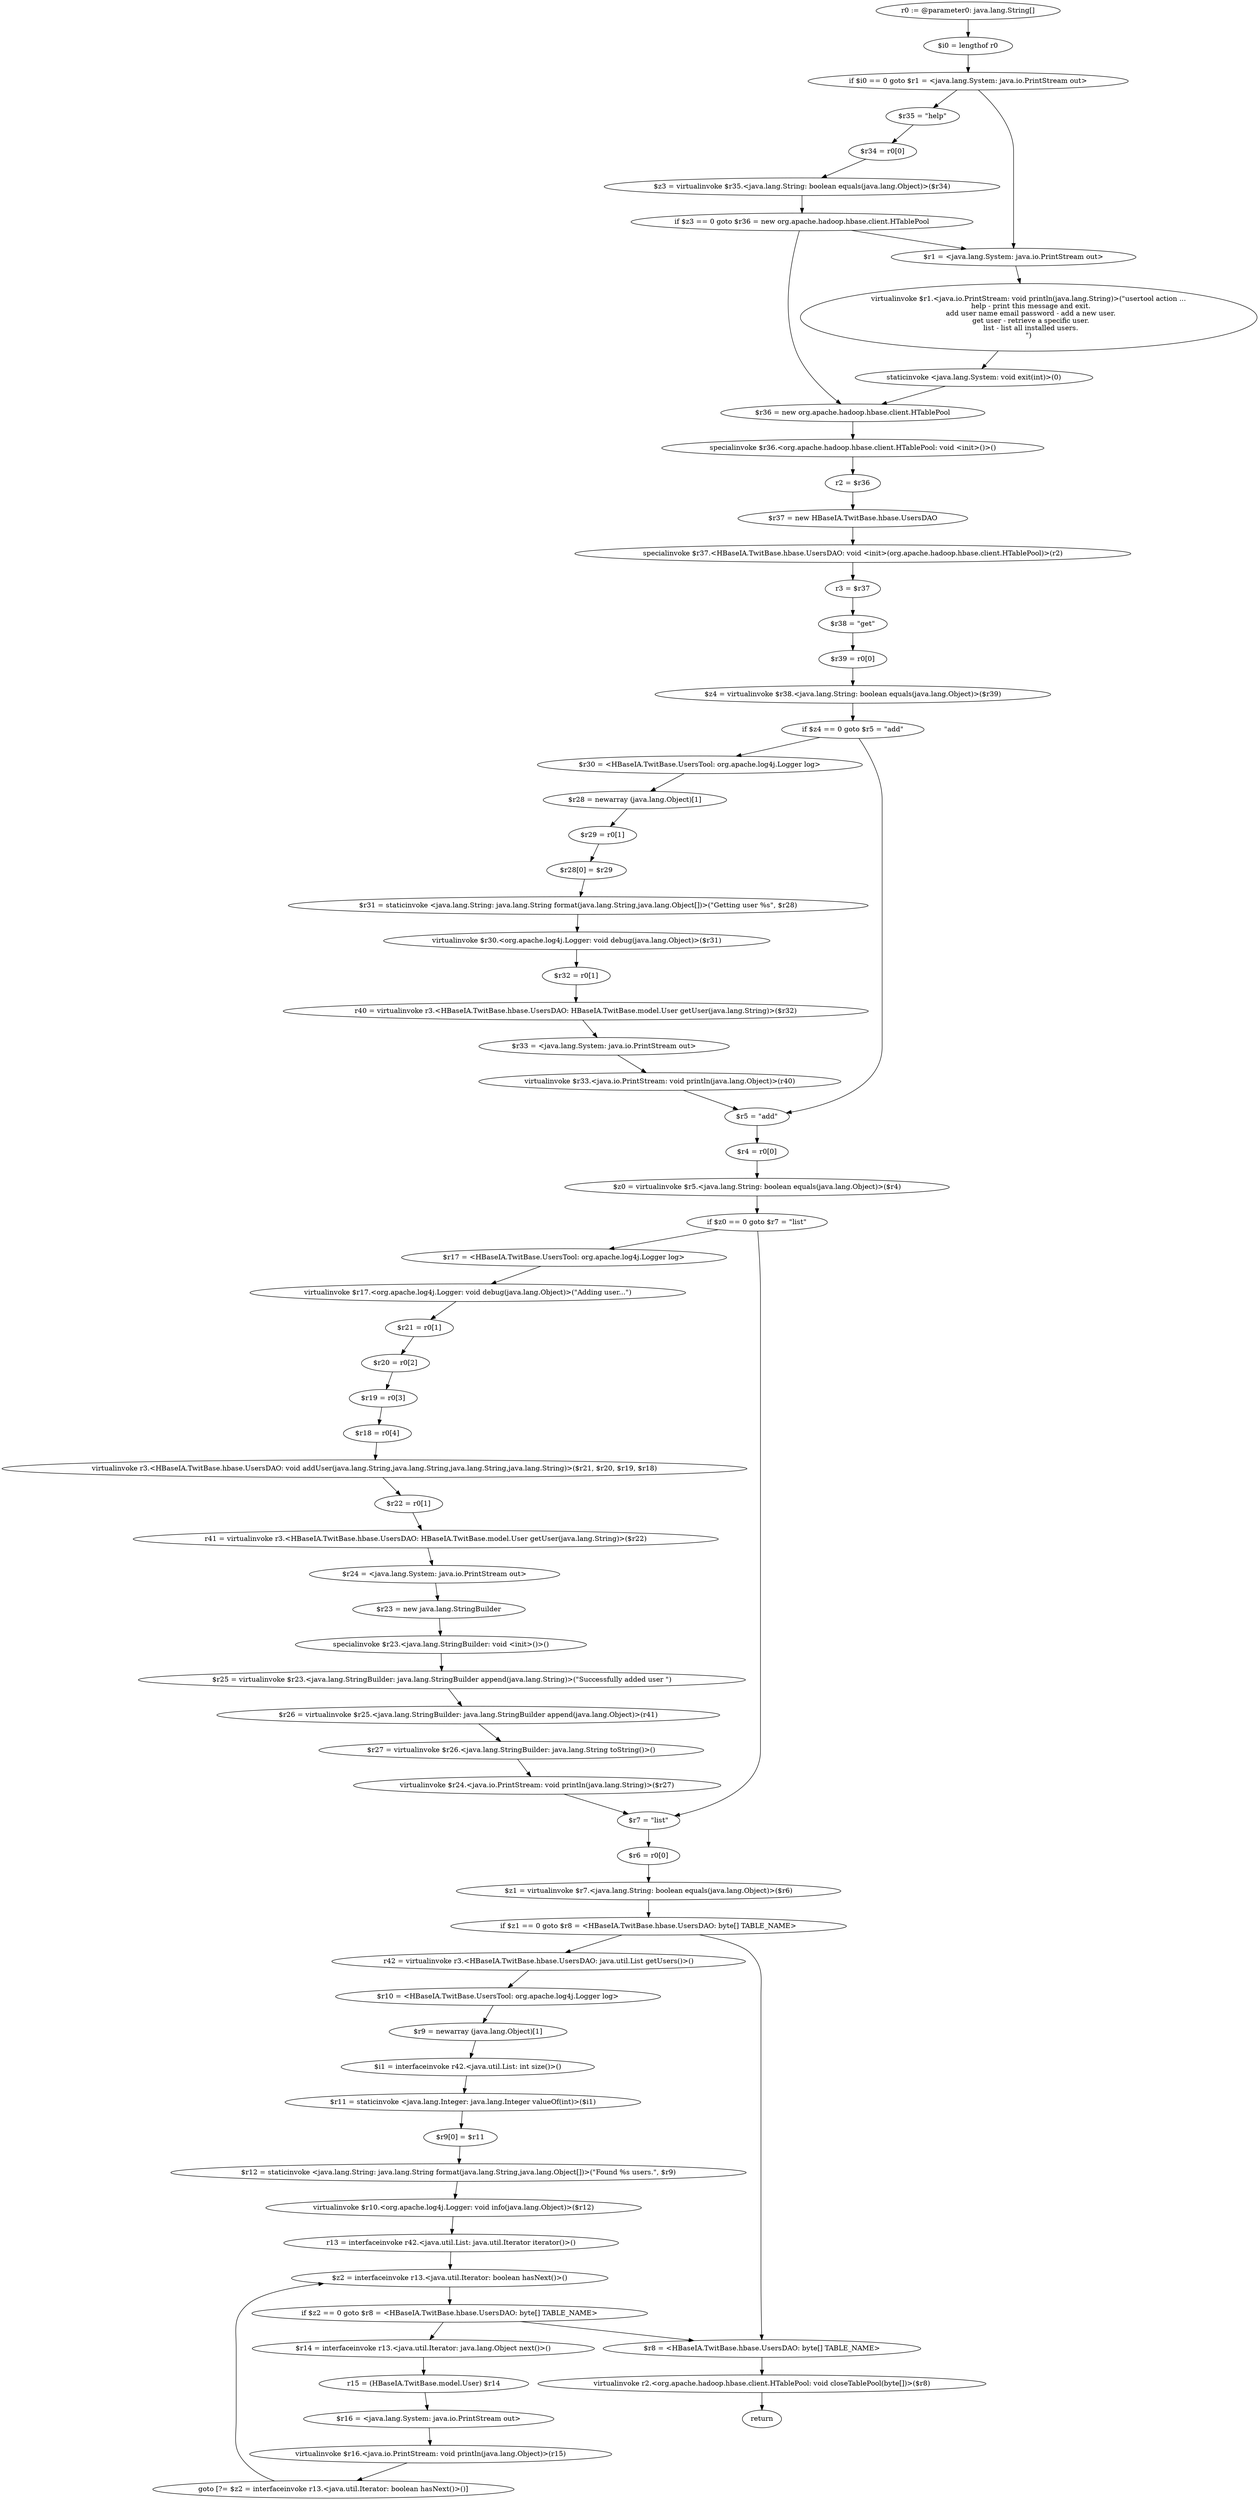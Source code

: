 digraph "unitGraph" {
    "r0 := @parameter0: java.lang.String[]"
    "$i0 = lengthof r0"
    "if $i0 == 0 goto $r1 = <java.lang.System: java.io.PrintStream out>"
    "$r35 = \"help\""
    "$r34 = r0[0]"
    "$z3 = virtualinvoke $r35.<java.lang.String: boolean equals(java.lang.Object)>($r34)"
    "if $z3 == 0 goto $r36 = new org.apache.hadoop.hbase.client.HTablePool"
    "$r1 = <java.lang.System: java.io.PrintStream out>"
    "virtualinvoke $r1.<java.io.PrintStream: void println(java.lang.String)>(\"usertool action ...\n  help - print this message and exit.\n  add user name email password - add a new user.\n  get user - retrieve a specific user.\n  list - list all installed users.\n\")"
    "staticinvoke <java.lang.System: void exit(int)>(0)"
    "$r36 = new org.apache.hadoop.hbase.client.HTablePool"
    "specialinvoke $r36.<org.apache.hadoop.hbase.client.HTablePool: void <init>()>()"
    "r2 = $r36"
    "$r37 = new HBaseIA.TwitBase.hbase.UsersDAO"
    "specialinvoke $r37.<HBaseIA.TwitBase.hbase.UsersDAO: void <init>(org.apache.hadoop.hbase.client.HTablePool)>(r2)"
    "r3 = $r37"
    "$r38 = \"get\""
    "$r39 = r0[0]"
    "$z4 = virtualinvoke $r38.<java.lang.String: boolean equals(java.lang.Object)>($r39)"
    "if $z4 == 0 goto $r5 = \"add\""
    "$r30 = <HBaseIA.TwitBase.UsersTool: org.apache.log4j.Logger log>"
    "$r28 = newarray (java.lang.Object)[1]"
    "$r29 = r0[1]"
    "$r28[0] = $r29"
    "$r31 = staticinvoke <java.lang.String: java.lang.String format(java.lang.String,java.lang.Object[])>(\"Getting user %s\", $r28)"
    "virtualinvoke $r30.<org.apache.log4j.Logger: void debug(java.lang.Object)>($r31)"
    "$r32 = r0[1]"
    "r40 = virtualinvoke r3.<HBaseIA.TwitBase.hbase.UsersDAO: HBaseIA.TwitBase.model.User getUser(java.lang.String)>($r32)"
    "$r33 = <java.lang.System: java.io.PrintStream out>"
    "virtualinvoke $r33.<java.io.PrintStream: void println(java.lang.Object)>(r40)"
    "$r5 = \"add\""
    "$r4 = r0[0]"
    "$z0 = virtualinvoke $r5.<java.lang.String: boolean equals(java.lang.Object)>($r4)"
    "if $z0 == 0 goto $r7 = \"list\""
    "$r17 = <HBaseIA.TwitBase.UsersTool: org.apache.log4j.Logger log>"
    "virtualinvoke $r17.<org.apache.log4j.Logger: void debug(java.lang.Object)>(\"Adding user...\")"
    "$r21 = r0[1]"
    "$r20 = r0[2]"
    "$r19 = r0[3]"
    "$r18 = r0[4]"
    "virtualinvoke r3.<HBaseIA.TwitBase.hbase.UsersDAO: void addUser(java.lang.String,java.lang.String,java.lang.String,java.lang.String)>($r21, $r20, $r19, $r18)"
    "$r22 = r0[1]"
    "r41 = virtualinvoke r3.<HBaseIA.TwitBase.hbase.UsersDAO: HBaseIA.TwitBase.model.User getUser(java.lang.String)>($r22)"
    "$r24 = <java.lang.System: java.io.PrintStream out>"
    "$r23 = new java.lang.StringBuilder"
    "specialinvoke $r23.<java.lang.StringBuilder: void <init>()>()"
    "$r25 = virtualinvoke $r23.<java.lang.StringBuilder: java.lang.StringBuilder append(java.lang.String)>(\"Successfully added user \")"
    "$r26 = virtualinvoke $r25.<java.lang.StringBuilder: java.lang.StringBuilder append(java.lang.Object)>(r41)"
    "$r27 = virtualinvoke $r26.<java.lang.StringBuilder: java.lang.String toString()>()"
    "virtualinvoke $r24.<java.io.PrintStream: void println(java.lang.String)>($r27)"
    "$r7 = \"list\""
    "$r6 = r0[0]"
    "$z1 = virtualinvoke $r7.<java.lang.String: boolean equals(java.lang.Object)>($r6)"
    "if $z1 == 0 goto $r8 = <HBaseIA.TwitBase.hbase.UsersDAO: byte[] TABLE_NAME>"
    "r42 = virtualinvoke r3.<HBaseIA.TwitBase.hbase.UsersDAO: java.util.List getUsers()>()"
    "$r10 = <HBaseIA.TwitBase.UsersTool: org.apache.log4j.Logger log>"
    "$r9 = newarray (java.lang.Object)[1]"
    "$i1 = interfaceinvoke r42.<java.util.List: int size()>()"
    "$r11 = staticinvoke <java.lang.Integer: java.lang.Integer valueOf(int)>($i1)"
    "$r9[0] = $r11"
    "$r12 = staticinvoke <java.lang.String: java.lang.String format(java.lang.String,java.lang.Object[])>(\"Found %s users.\", $r9)"
    "virtualinvoke $r10.<org.apache.log4j.Logger: void info(java.lang.Object)>($r12)"
    "r13 = interfaceinvoke r42.<java.util.List: java.util.Iterator iterator()>()"
    "$z2 = interfaceinvoke r13.<java.util.Iterator: boolean hasNext()>()"
    "if $z2 == 0 goto $r8 = <HBaseIA.TwitBase.hbase.UsersDAO: byte[] TABLE_NAME>"
    "$r14 = interfaceinvoke r13.<java.util.Iterator: java.lang.Object next()>()"
    "r15 = (HBaseIA.TwitBase.model.User) $r14"
    "$r16 = <java.lang.System: java.io.PrintStream out>"
    "virtualinvoke $r16.<java.io.PrintStream: void println(java.lang.Object)>(r15)"
    "goto [?= $z2 = interfaceinvoke r13.<java.util.Iterator: boolean hasNext()>()]"
    "$r8 = <HBaseIA.TwitBase.hbase.UsersDAO: byte[] TABLE_NAME>"
    "virtualinvoke r2.<org.apache.hadoop.hbase.client.HTablePool: void closeTablePool(byte[])>($r8)"
    "return"
    "r0 := @parameter0: java.lang.String[]"->"$i0 = lengthof r0";
    "$i0 = lengthof r0"->"if $i0 == 0 goto $r1 = <java.lang.System: java.io.PrintStream out>";
    "if $i0 == 0 goto $r1 = <java.lang.System: java.io.PrintStream out>"->"$r35 = \"help\"";
    "if $i0 == 0 goto $r1 = <java.lang.System: java.io.PrintStream out>"->"$r1 = <java.lang.System: java.io.PrintStream out>";
    "$r35 = \"help\""->"$r34 = r0[0]";
    "$r34 = r0[0]"->"$z3 = virtualinvoke $r35.<java.lang.String: boolean equals(java.lang.Object)>($r34)";
    "$z3 = virtualinvoke $r35.<java.lang.String: boolean equals(java.lang.Object)>($r34)"->"if $z3 == 0 goto $r36 = new org.apache.hadoop.hbase.client.HTablePool";
    "if $z3 == 0 goto $r36 = new org.apache.hadoop.hbase.client.HTablePool"->"$r1 = <java.lang.System: java.io.PrintStream out>";
    "if $z3 == 0 goto $r36 = new org.apache.hadoop.hbase.client.HTablePool"->"$r36 = new org.apache.hadoop.hbase.client.HTablePool";
    "$r1 = <java.lang.System: java.io.PrintStream out>"->"virtualinvoke $r1.<java.io.PrintStream: void println(java.lang.String)>(\"usertool action ...\n  help - print this message and exit.\n  add user name email password - add a new user.\n  get user - retrieve a specific user.\n  list - list all installed users.\n\")";
    "virtualinvoke $r1.<java.io.PrintStream: void println(java.lang.String)>(\"usertool action ...\n  help - print this message and exit.\n  add user name email password - add a new user.\n  get user - retrieve a specific user.\n  list - list all installed users.\n\")"->"staticinvoke <java.lang.System: void exit(int)>(0)";
    "staticinvoke <java.lang.System: void exit(int)>(0)"->"$r36 = new org.apache.hadoop.hbase.client.HTablePool";
    "$r36 = new org.apache.hadoop.hbase.client.HTablePool"->"specialinvoke $r36.<org.apache.hadoop.hbase.client.HTablePool: void <init>()>()";
    "specialinvoke $r36.<org.apache.hadoop.hbase.client.HTablePool: void <init>()>()"->"r2 = $r36";
    "r2 = $r36"->"$r37 = new HBaseIA.TwitBase.hbase.UsersDAO";
    "$r37 = new HBaseIA.TwitBase.hbase.UsersDAO"->"specialinvoke $r37.<HBaseIA.TwitBase.hbase.UsersDAO: void <init>(org.apache.hadoop.hbase.client.HTablePool)>(r2)";
    "specialinvoke $r37.<HBaseIA.TwitBase.hbase.UsersDAO: void <init>(org.apache.hadoop.hbase.client.HTablePool)>(r2)"->"r3 = $r37";
    "r3 = $r37"->"$r38 = \"get\"";
    "$r38 = \"get\""->"$r39 = r0[0]";
    "$r39 = r0[0]"->"$z4 = virtualinvoke $r38.<java.lang.String: boolean equals(java.lang.Object)>($r39)";
    "$z4 = virtualinvoke $r38.<java.lang.String: boolean equals(java.lang.Object)>($r39)"->"if $z4 == 0 goto $r5 = \"add\"";
    "if $z4 == 0 goto $r5 = \"add\""->"$r30 = <HBaseIA.TwitBase.UsersTool: org.apache.log4j.Logger log>";
    "if $z4 == 0 goto $r5 = \"add\""->"$r5 = \"add\"";
    "$r30 = <HBaseIA.TwitBase.UsersTool: org.apache.log4j.Logger log>"->"$r28 = newarray (java.lang.Object)[1]";
    "$r28 = newarray (java.lang.Object)[1]"->"$r29 = r0[1]";
    "$r29 = r0[1]"->"$r28[0] = $r29";
    "$r28[0] = $r29"->"$r31 = staticinvoke <java.lang.String: java.lang.String format(java.lang.String,java.lang.Object[])>(\"Getting user %s\", $r28)";
    "$r31 = staticinvoke <java.lang.String: java.lang.String format(java.lang.String,java.lang.Object[])>(\"Getting user %s\", $r28)"->"virtualinvoke $r30.<org.apache.log4j.Logger: void debug(java.lang.Object)>($r31)";
    "virtualinvoke $r30.<org.apache.log4j.Logger: void debug(java.lang.Object)>($r31)"->"$r32 = r0[1]";
    "$r32 = r0[1]"->"r40 = virtualinvoke r3.<HBaseIA.TwitBase.hbase.UsersDAO: HBaseIA.TwitBase.model.User getUser(java.lang.String)>($r32)";
    "r40 = virtualinvoke r3.<HBaseIA.TwitBase.hbase.UsersDAO: HBaseIA.TwitBase.model.User getUser(java.lang.String)>($r32)"->"$r33 = <java.lang.System: java.io.PrintStream out>";
    "$r33 = <java.lang.System: java.io.PrintStream out>"->"virtualinvoke $r33.<java.io.PrintStream: void println(java.lang.Object)>(r40)";
    "virtualinvoke $r33.<java.io.PrintStream: void println(java.lang.Object)>(r40)"->"$r5 = \"add\"";
    "$r5 = \"add\""->"$r4 = r0[0]";
    "$r4 = r0[0]"->"$z0 = virtualinvoke $r5.<java.lang.String: boolean equals(java.lang.Object)>($r4)";
    "$z0 = virtualinvoke $r5.<java.lang.String: boolean equals(java.lang.Object)>($r4)"->"if $z0 == 0 goto $r7 = \"list\"";
    "if $z0 == 0 goto $r7 = \"list\""->"$r17 = <HBaseIA.TwitBase.UsersTool: org.apache.log4j.Logger log>";
    "if $z0 == 0 goto $r7 = \"list\""->"$r7 = \"list\"";
    "$r17 = <HBaseIA.TwitBase.UsersTool: org.apache.log4j.Logger log>"->"virtualinvoke $r17.<org.apache.log4j.Logger: void debug(java.lang.Object)>(\"Adding user...\")";
    "virtualinvoke $r17.<org.apache.log4j.Logger: void debug(java.lang.Object)>(\"Adding user...\")"->"$r21 = r0[1]";
    "$r21 = r0[1]"->"$r20 = r0[2]";
    "$r20 = r0[2]"->"$r19 = r0[3]";
    "$r19 = r0[3]"->"$r18 = r0[4]";
    "$r18 = r0[4]"->"virtualinvoke r3.<HBaseIA.TwitBase.hbase.UsersDAO: void addUser(java.lang.String,java.lang.String,java.lang.String,java.lang.String)>($r21, $r20, $r19, $r18)";
    "virtualinvoke r3.<HBaseIA.TwitBase.hbase.UsersDAO: void addUser(java.lang.String,java.lang.String,java.lang.String,java.lang.String)>($r21, $r20, $r19, $r18)"->"$r22 = r0[1]";
    "$r22 = r0[1]"->"r41 = virtualinvoke r3.<HBaseIA.TwitBase.hbase.UsersDAO: HBaseIA.TwitBase.model.User getUser(java.lang.String)>($r22)";
    "r41 = virtualinvoke r3.<HBaseIA.TwitBase.hbase.UsersDAO: HBaseIA.TwitBase.model.User getUser(java.lang.String)>($r22)"->"$r24 = <java.lang.System: java.io.PrintStream out>";
    "$r24 = <java.lang.System: java.io.PrintStream out>"->"$r23 = new java.lang.StringBuilder";
    "$r23 = new java.lang.StringBuilder"->"specialinvoke $r23.<java.lang.StringBuilder: void <init>()>()";
    "specialinvoke $r23.<java.lang.StringBuilder: void <init>()>()"->"$r25 = virtualinvoke $r23.<java.lang.StringBuilder: java.lang.StringBuilder append(java.lang.String)>(\"Successfully added user \")";
    "$r25 = virtualinvoke $r23.<java.lang.StringBuilder: java.lang.StringBuilder append(java.lang.String)>(\"Successfully added user \")"->"$r26 = virtualinvoke $r25.<java.lang.StringBuilder: java.lang.StringBuilder append(java.lang.Object)>(r41)";
    "$r26 = virtualinvoke $r25.<java.lang.StringBuilder: java.lang.StringBuilder append(java.lang.Object)>(r41)"->"$r27 = virtualinvoke $r26.<java.lang.StringBuilder: java.lang.String toString()>()";
    "$r27 = virtualinvoke $r26.<java.lang.StringBuilder: java.lang.String toString()>()"->"virtualinvoke $r24.<java.io.PrintStream: void println(java.lang.String)>($r27)";
    "virtualinvoke $r24.<java.io.PrintStream: void println(java.lang.String)>($r27)"->"$r7 = \"list\"";
    "$r7 = \"list\""->"$r6 = r0[0]";
    "$r6 = r0[0]"->"$z1 = virtualinvoke $r7.<java.lang.String: boolean equals(java.lang.Object)>($r6)";
    "$z1 = virtualinvoke $r7.<java.lang.String: boolean equals(java.lang.Object)>($r6)"->"if $z1 == 0 goto $r8 = <HBaseIA.TwitBase.hbase.UsersDAO: byte[] TABLE_NAME>";
    "if $z1 == 0 goto $r8 = <HBaseIA.TwitBase.hbase.UsersDAO: byte[] TABLE_NAME>"->"r42 = virtualinvoke r3.<HBaseIA.TwitBase.hbase.UsersDAO: java.util.List getUsers()>()";
    "if $z1 == 0 goto $r8 = <HBaseIA.TwitBase.hbase.UsersDAO: byte[] TABLE_NAME>"->"$r8 = <HBaseIA.TwitBase.hbase.UsersDAO: byte[] TABLE_NAME>";
    "r42 = virtualinvoke r3.<HBaseIA.TwitBase.hbase.UsersDAO: java.util.List getUsers()>()"->"$r10 = <HBaseIA.TwitBase.UsersTool: org.apache.log4j.Logger log>";
    "$r10 = <HBaseIA.TwitBase.UsersTool: org.apache.log4j.Logger log>"->"$r9 = newarray (java.lang.Object)[1]";
    "$r9 = newarray (java.lang.Object)[1]"->"$i1 = interfaceinvoke r42.<java.util.List: int size()>()";
    "$i1 = interfaceinvoke r42.<java.util.List: int size()>()"->"$r11 = staticinvoke <java.lang.Integer: java.lang.Integer valueOf(int)>($i1)";
    "$r11 = staticinvoke <java.lang.Integer: java.lang.Integer valueOf(int)>($i1)"->"$r9[0] = $r11";
    "$r9[0] = $r11"->"$r12 = staticinvoke <java.lang.String: java.lang.String format(java.lang.String,java.lang.Object[])>(\"Found %s users.\", $r9)";
    "$r12 = staticinvoke <java.lang.String: java.lang.String format(java.lang.String,java.lang.Object[])>(\"Found %s users.\", $r9)"->"virtualinvoke $r10.<org.apache.log4j.Logger: void info(java.lang.Object)>($r12)";
    "virtualinvoke $r10.<org.apache.log4j.Logger: void info(java.lang.Object)>($r12)"->"r13 = interfaceinvoke r42.<java.util.List: java.util.Iterator iterator()>()";
    "r13 = interfaceinvoke r42.<java.util.List: java.util.Iterator iterator()>()"->"$z2 = interfaceinvoke r13.<java.util.Iterator: boolean hasNext()>()";
    "$z2 = interfaceinvoke r13.<java.util.Iterator: boolean hasNext()>()"->"if $z2 == 0 goto $r8 = <HBaseIA.TwitBase.hbase.UsersDAO: byte[] TABLE_NAME>";
    "if $z2 == 0 goto $r8 = <HBaseIA.TwitBase.hbase.UsersDAO: byte[] TABLE_NAME>"->"$r14 = interfaceinvoke r13.<java.util.Iterator: java.lang.Object next()>()";
    "if $z2 == 0 goto $r8 = <HBaseIA.TwitBase.hbase.UsersDAO: byte[] TABLE_NAME>"->"$r8 = <HBaseIA.TwitBase.hbase.UsersDAO: byte[] TABLE_NAME>";
    "$r14 = interfaceinvoke r13.<java.util.Iterator: java.lang.Object next()>()"->"r15 = (HBaseIA.TwitBase.model.User) $r14";
    "r15 = (HBaseIA.TwitBase.model.User) $r14"->"$r16 = <java.lang.System: java.io.PrintStream out>";
    "$r16 = <java.lang.System: java.io.PrintStream out>"->"virtualinvoke $r16.<java.io.PrintStream: void println(java.lang.Object)>(r15)";
    "virtualinvoke $r16.<java.io.PrintStream: void println(java.lang.Object)>(r15)"->"goto [?= $z2 = interfaceinvoke r13.<java.util.Iterator: boolean hasNext()>()]";
    "goto [?= $z2 = interfaceinvoke r13.<java.util.Iterator: boolean hasNext()>()]"->"$z2 = interfaceinvoke r13.<java.util.Iterator: boolean hasNext()>()";
    "$r8 = <HBaseIA.TwitBase.hbase.UsersDAO: byte[] TABLE_NAME>"->"virtualinvoke r2.<org.apache.hadoop.hbase.client.HTablePool: void closeTablePool(byte[])>($r8)";
    "virtualinvoke r2.<org.apache.hadoop.hbase.client.HTablePool: void closeTablePool(byte[])>($r8)"->"return";
}
